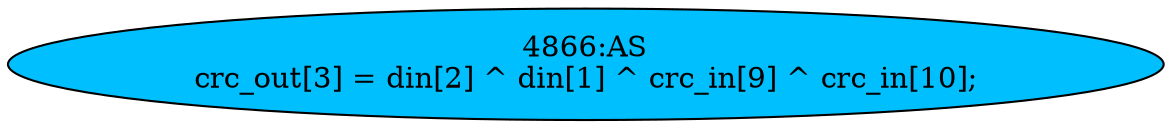 strict digraph "" {
	node [label="\N"];
	"4866:AS"	 [ast="<pyverilog.vparser.ast.Assign object at 0x7f13b55685d0>",
		def_var="['crc_out']",
		fillcolor=deepskyblue,
		label="4866:AS
crc_out[3] = din[2] ^ din[1] ^ crc_in[9] ^ crc_in[10];",
		statements="[]",
		style=filled,
		typ=Assign,
		use_var="['din', 'din', 'crc_in', 'crc_in']"];
}
